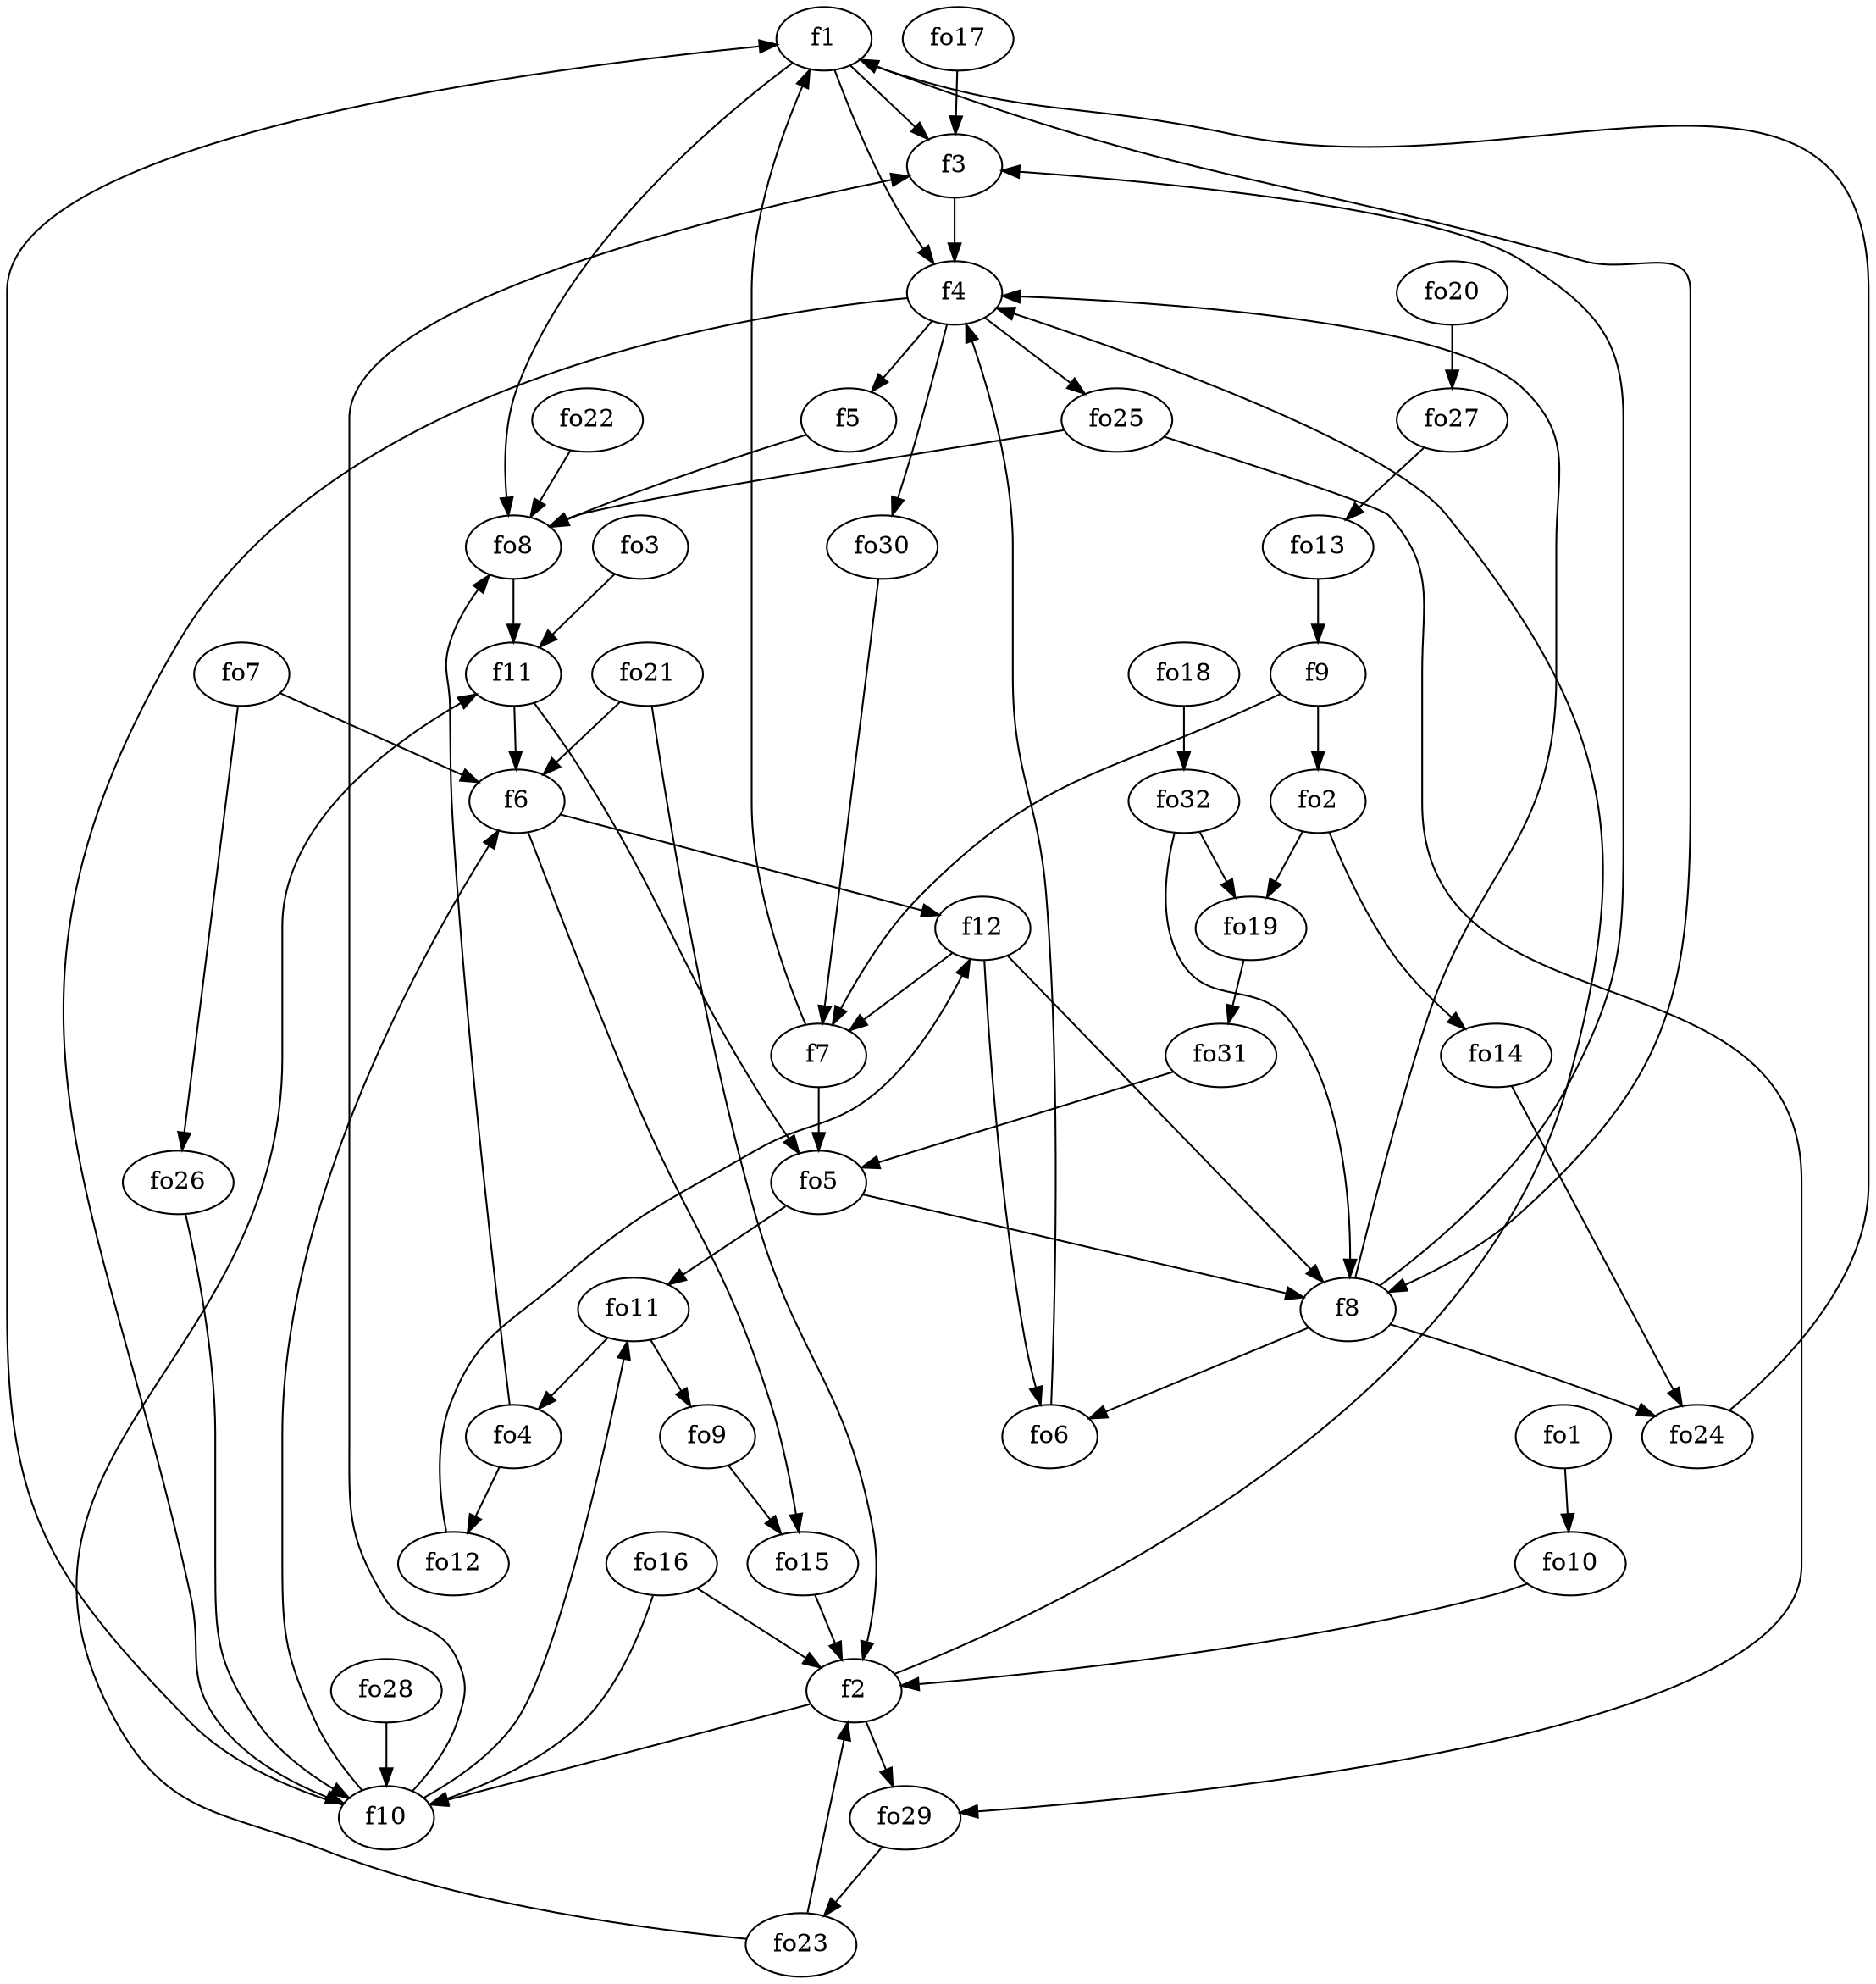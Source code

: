 strict digraph  {
f1;
f2;
f3;
f4;
f5;
f6;
f7;
f8;
f9;
f10;
f11;
f12;
fo1;
fo2;
fo3;
fo4;
fo5;
fo6;
fo7;
fo8;
fo9;
fo10;
fo11;
fo12;
fo13;
fo14;
fo15;
fo16;
fo17;
fo18;
fo19;
fo20;
fo21;
fo22;
fo23;
fo24;
fo25;
fo26;
fo27;
fo28;
fo29;
fo30;
fo31;
fo32;
f1 -> f4  [weight=2];
f1 -> f3  [weight=2];
f1 -> f8  [weight=2];
f1 -> fo8  [weight=2];
f2 -> f4  [weight=2];
f2 -> f10  [weight=2];
f2 -> fo29  [weight=2];
f3 -> f4  [weight=2];
f4 -> f5  [weight=2];
f4 -> f10  [weight=2];
f4 -> fo30  [weight=2];
f4 -> fo25  [weight=2];
f5 -> fo8  [weight=2];
f6 -> f12  [weight=2];
f6 -> fo15  [weight=2];
f7 -> fo5  [weight=2];
f7 -> f1  [weight=2];
f8 -> f4  [weight=2];
f8 -> fo24  [weight=2];
f8 -> f3  [weight=2];
f8 -> fo6  [weight=2];
f9 -> fo2  [weight=2];
f9 -> f7  [weight=2];
f10 -> f6  [weight=2];
f10 -> fo11  [weight=2];
f10 -> f3  [weight=2];
f10 -> f1  [weight=2];
f11 -> f6  [weight=2];
f11 -> fo5  [weight=2];
f12 -> f8  [weight=2];
f12 -> f7  [weight=2];
f12 -> fo6  [weight=2];
fo1 -> fo10  [weight=2];
fo2 -> fo14  [weight=2];
fo2 -> fo19  [weight=2];
fo3 -> f11  [weight=2];
fo4 -> fo12  [weight=2];
fo4 -> fo8  [weight=2];
fo5 -> fo11  [weight=2];
fo5 -> f8  [weight=2];
fo6 -> f4  [weight=2];
fo7 -> fo26  [weight=2];
fo7 -> f6  [weight=2];
fo8 -> f11  [weight=2];
fo9 -> fo15  [weight=2];
fo10 -> f2  [weight=2];
fo11 -> fo4  [weight=2];
fo11 -> fo9  [weight=2];
fo12 -> f12  [weight=2];
fo13 -> f9  [weight=2];
fo14 -> fo24  [weight=2];
fo15 -> f2  [weight=2];
fo16 -> f10  [weight=2];
fo16 -> f2  [weight=2];
fo17 -> f3  [weight=2];
fo18 -> fo32  [weight=2];
fo19 -> fo31  [weight=2];
fo20 -> fo27  [weight=2];
fo21 -> f6  [weight=2];
fo21 -> f2  [weight=2];
fo22 -> fo8  [weight=2];
fo23 -> f11  [weight=2];
fo23 -> f2  [weight=2];
fo24 -> f1  [weight=2];
fo25 -> fo29  [weight=2];
fo25 -> fo8  [weight=2];
fo26 -> f10  [weight=2];
fo27 -> fo13  [weight=2];
fo28 -> f10  [weight=2];
fo29 -> fo23  [weight=2];
fo30 -> f7  [weight=2];
fo31 -> fo5  [weight=2];
fo32 -> f8  [weight=2];
fo32 -> fo19  [weight=2];
}

